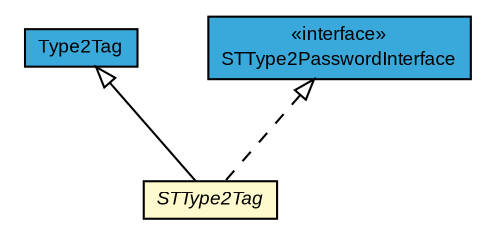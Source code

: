 #!/usr/local/bin/dot
#
# Class diagram 
# Generated by UMLGraph version R5_7_2-3-gee82a7 (http://www.umlgraph.org/)
#

digraph G {
	edge [fontname="arial",fontsize=10,labelfontname="arial",labelfontsize=10];
	node [fontname="arial",fontsize=10,shape=plaintext];
	nodesep=0.25;
	ranksep=0.5;
	// com.st.st25sdk.type2.Type2Tag
	c45534 [label=<<table title="com.st.st25sdk.type2.Type2Tag" border="0" cellborder="1" cellspacing="0" cellpadding="2" port="p" bgcolor="#39a9dc" href="./Type2Tag.html">
		<tr><td><table border="0" cellspacing="0" cellpadding="1">
<tr><td align="center" balign="center"> Type2Tag </td></tr>
		</table></td></tr>
		</table>>, URL="./Type2Tag.html", fontname="arial", fontcolor="black", fontsize=9.0];
	// com.st.st25sdk.type2.STType2Tag
	c45537 [label=<<table title="com.st.st25sdk.type2.STType2Tag" border="0" cellborder="1" cellspacing="0" cellpadding="2" port="p" bgcolor="lemonChiffon" href="./STType2Tag.html">
		<tr><td><table border="0" cellspacing="0" cellpadding="1">
<tr><td align="center" balign="center"><font face="arial italic"> STType2Tag </font></td></tr>
		</table></td></tr>
		</table>>, URL="./STType2Tag.html", fontname="arial", fontcolor="black", fontsize=9.0];
	// com.st.st25sdk.type2.STType2PasswordInterface
	c45538 [label=<<table title="com.st.st25sdk.type2.STType2PasswordInterface" border="0" cellborder="1" cellspacing="0" cellpadding="2" port="p" bgcolor="#39a9dc" href="./STType2PasswordInterface.html">
		<tr><td><table border="0" cellspacing="0" cellpadding="1">
<tr><td align="center" balign="center"> &#171;interface&#187; </td></tr>
<tr><td align="center" balign="center"> STType2PasswordInterface </td></tr>
		</table></td></tr>
		</table>>, URL="./STType2PasswordInterface.html", fontname="arial", fontcolor="black", fontsize=9.0];
	//com.st.st25sdk.type2.STType2Tag extends com.st.st25sdk.type2.Type2Tag
	c45534:p -> c45537:p [dir=back,arrowtail=empty];
	//com.st.st25sdk.type2.STType2Tag implements com.st.st25sdk.type2.STType2PasswordInterface
	c45538:p -> c45537:p [dir=back,arrowtail=empty,style=dashed];
}

